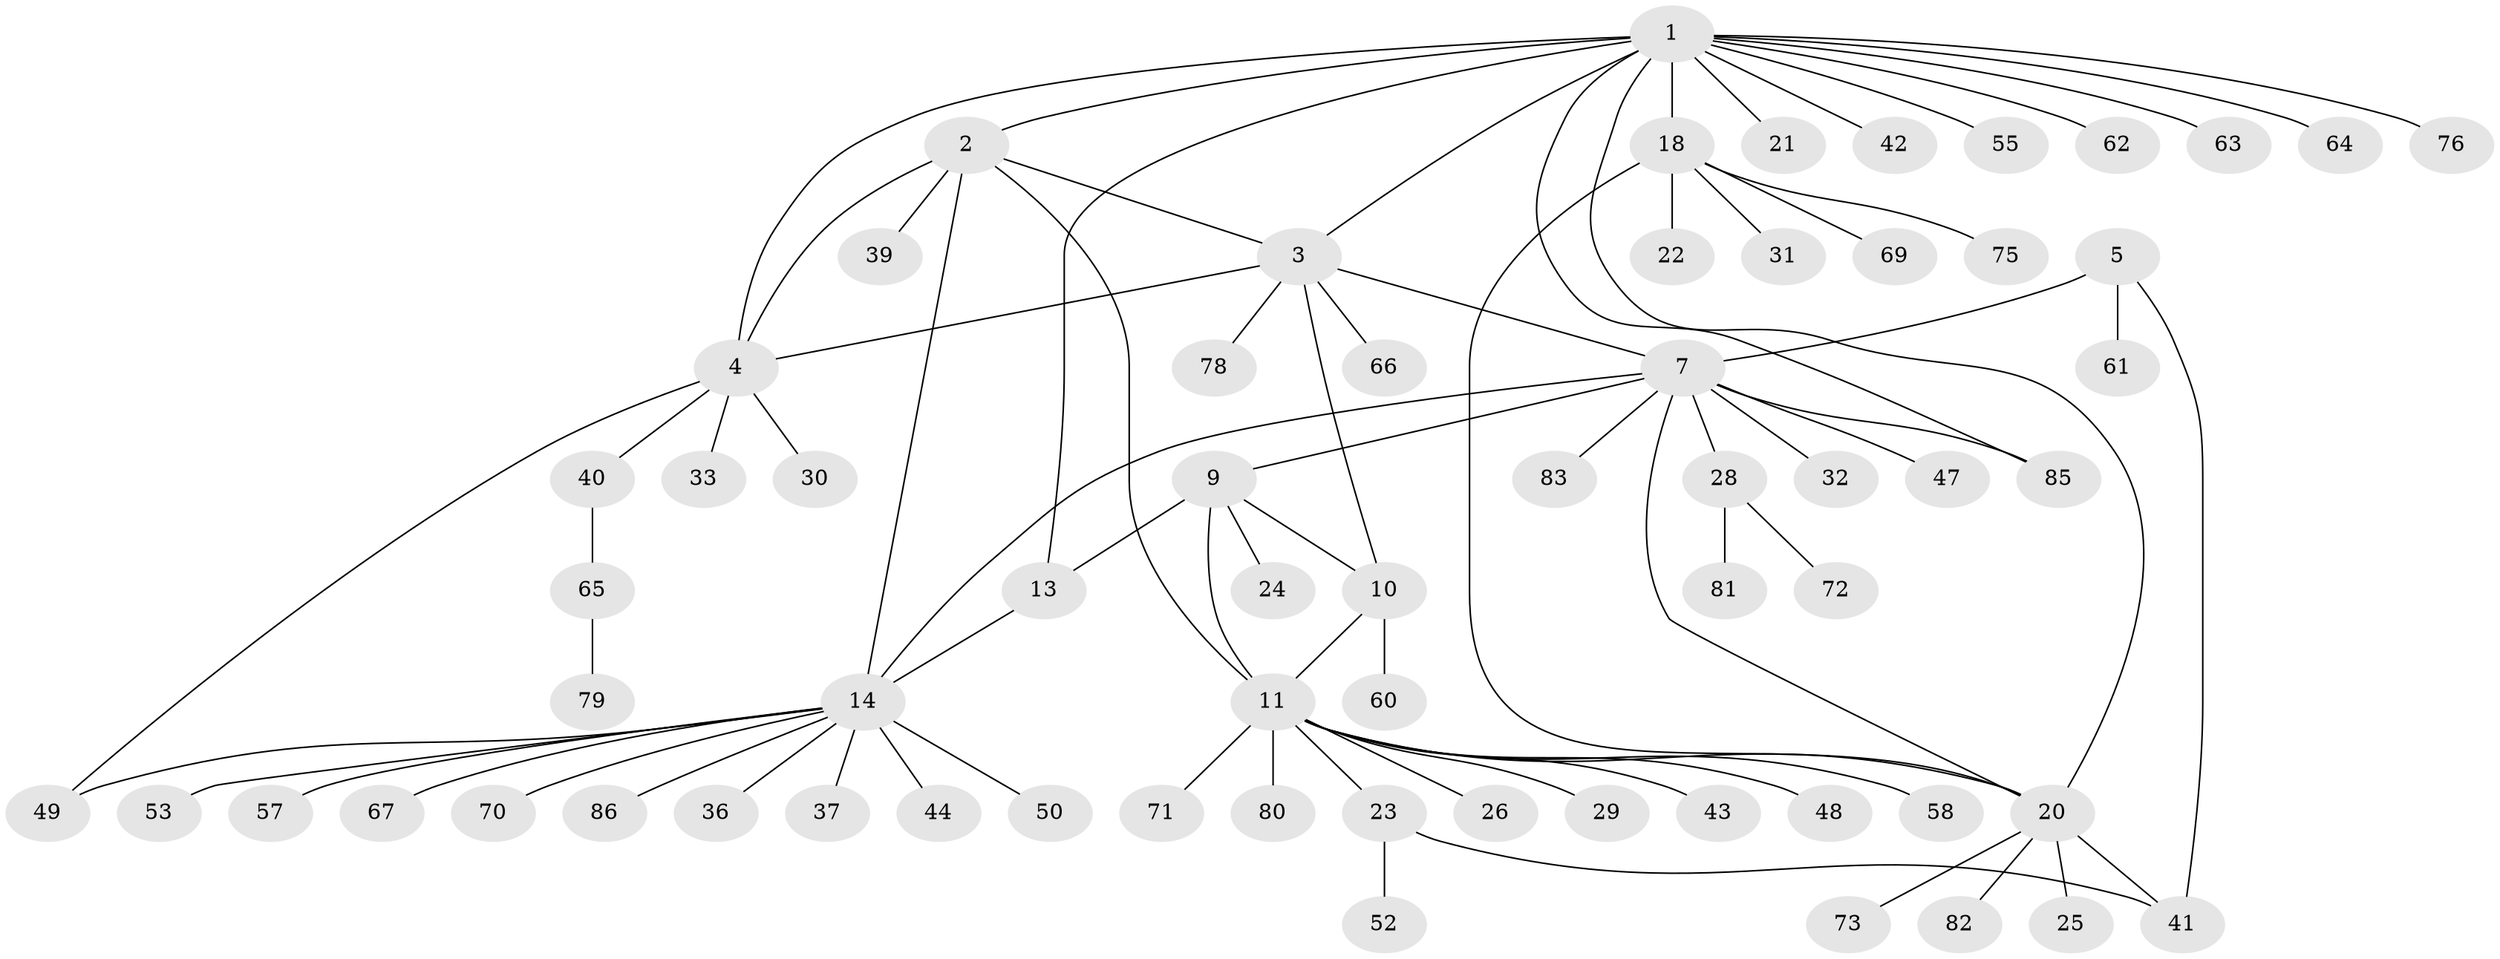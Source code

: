 // Generated by graph-tools (version 1.1) at 2025/24/03/03/25 07:24:13]
// undirected, 65 vertices, 80 edges
graph export_dot {
graph [start="1"]
  node [color=gray90,style=filled];
  1 [super="+17"];
  2 [super="+54"];
  3 [super="+46"];
  4 [super="+34"];
  5 [super="+6"];
  7 [super="+8"];
  9 [super="+27"];
  10 [super="+68"];
  11 [super="+12"];
  13 [super="+16"];
  14 [super="+15"];
  18 [super="+19"];
  20 [super="+77"];
  21 [super="+74"];
  22 [super="+45"];
  23 [super="+35"];
  24;
  25;
  26;
  28 [super="+38"];
  29;
  30;
  31;
  32;
  33;
  36;
  37;
  39;
  40;
  41 [super="+59"];
  42 [super="+51"];
  43;
  44;
  47;
  48;
  49;
  50;
  52;
  53 [super="+56"];
  55;
  57;
  58;
  60;
  61;
  62;
  63;
  64;
  65;
  66;
  67;
  69;
  70;
  71;
  72;
  73 [super="+84"];
  75;
  76;
  78;
  79;
  80;
  81;
  82;
  83;
  85;
  86;
  1 -- 2;
  1 -- 3;
  1 -- 4 [weight=2];
  1 -- 62;
  1 -- 63;
  1 -- 76;
  1 -- 85;
  1 -- 64;
  1 -- 42;
  1 -- 18 [weight=2];
  1 -- 20;
  1 -- 21;
  1 -- 55;
  1 -- 13;
  2 -- 3;
  2 -- 4;
  2 -- 14;
  2 -- 39;
  2 -- 11;
  3 -- 4;
  3 -- 7;
  3 -- 10;
  3 -- 66;
  3 -- 78;
  4 -- 30;
  4 -- 33;
  4 -- 40;
  4 -- 49;
  5 -- 7 [weight=4];
  5 -- 61;
  5 -- 41;
  7 -- 9;
  7 -- 14;
  7 -- 85;
  7 -- 32;
  7 -- 47;
  7 -- 83;
  7 -- 20;
  7 -- 28;
  9 -- 10;
  9 -- 11 [weight=2];
  9 -- 24;
  9 -- 13;
  10 -- 11 [weight=2];
  10 -- 60;
  11 -- 23;
  11 -- 58;
  11 -- 80;
  11 -- 71;
  11 -- 43;
  11 -- 48;
  11 -- 20;
  11 -- 26;
  11 -- 29;
  13 -- 14 [weight=4];
  14 -- 36;
  14 -- 37;
  14 -- 44;
  14 -- 49;
  14 -- 50;
  14 -- 53;
  14 -- 70;
  14 -- 67;
  14 -- 86;
  14 -- 57;
  18 -- 20 [weight=2];
  18 -- 22;
  18 -- 69;
  18 -- 75;
  18 -- 31;
  20 -- 25;
  20 -- 41;
  20 -- 73;
  20 -- 82;
  23 -- 52;
  23 -- 41;
  28 -- 72;
  28 -- 81;
  40 -- 65;
  65 -- 79;
}
